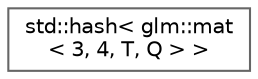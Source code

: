 digraph "Graphical Class Hierarchy"
{
 // LATEX_PDF_SIZE
  bgcolor="transparent";
  edge [fontname=Helvetica,fontsize=10,labelfontname=Helvetica,labelfontsize=10];
  node [fontname=Helvetica,fontsize=10,shape=box,height=0.2,width=0.4];
  rankdir="LR";
  Node0 [id="Node000000",label="std::hash\< glm::mat\l\< 3, 4, T, Q \> \>",height=0.2,width=0.4,color="grey40", fillcolor="white", style="filled",URL="$structstd_1_1hash_3_01glm_1_1mat_3_013_00_014_00_01_t_00_01_q_01_4_01_4.html",tooltip=" "];
}
